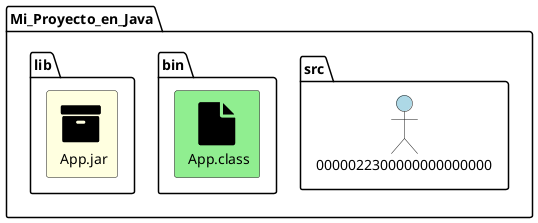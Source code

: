 @startuml carpetas_proyecto

!include <tupadr3/common>
!include <tupadr3/font-awesome/folder>
!include <tupadr3/font-awesome/file>
!include <tupadr3/font-awesome/archive>

skinparam defaultTextAlignment center

package "Mi_Proyecto_en_Java" {
    package "src" {
        0000022300000000000000#LightBlue
    }
    
    package "bin" {
        FA_FILE(class_file, "App.class") #LightGreen
    }
    
    package "lib" {
        FA_ARCHIVE(jar_file, "App.jar") #LightYellow
    }
}

@enduml

